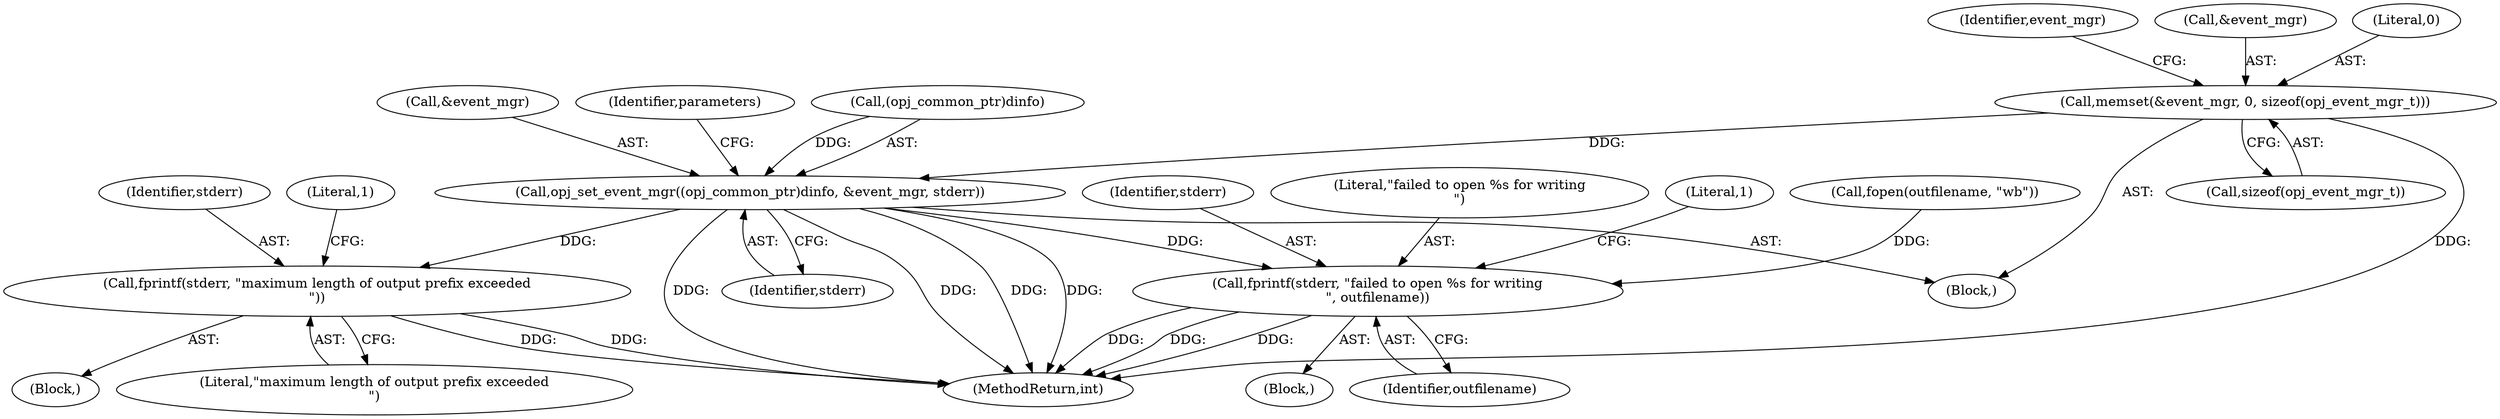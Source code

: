 digraph "0_openjpeg_6d8c0c06ee32dc03ba80acd48334e98728e56cf5@API" {
"1000162" [label="(Call,memset(&event_mgr, 0, sizeof(opj_event_mgr_t)))"];
"1000186" [label="(Call,opj_set_event_mgr((opj_common_ptr)dinfo, &event_mgr, stderr))"];
"1000312" [label="(Call,fprintf(stderr, \"maximum length of output prefix exceeded\n\"))"];
"1000326" [label="(Call,fprintf(stderr, \"failed to open %s for writing\n\", outfilename))"];
"1000190" [label="(Call,&event_mgr)"];
"1000192" [label="(Identifier,stderr)"];
"1000329" [label="(Identifier,outfilename)"];
"1000313" [label="(Identifier,stderr)"];
"1000186" [label="(Call,opj_set_event_mgr((opj_common_ptr)dinfo, &event_mgr, stderr))"];
"1000195" [label="(Identifier,parameters)"];
"1000314" [label="(Literal,\"maximum length of output prefix exceeded\n\")"];
"1000166" [label="(Call,sizeof(opj_event_mgr_t))"];
"1000162" [label="(Call,memset(&event_mgr, 0, sizeof(opj_event_mgr_t)))"];
"1000187" [label="(Call,(opj_common_ptr)dinfo)"];
"1000327" [label="(Identifier,stderr)"];
"1000311" [label="(Block,)"];
"1000328" [label="(Literal,\"failed to open %s for writing\n\")"];
"1000170" [label="(Identifier,event_mgr)"];
"1000326" [label="(Call,fprintf(stderr, \"failed to open %s for writing\n\", outfilename))"];
"1000331" [label="(Literal,1)"];
"1000319" [label="(Call,fopen(outfilename, \"wb\"))"];
"1000362" [label="(MethodReturn,int)"];
"1000163" [label="(Call,&event_mgr)"];
"1000113" [label="(Block,)"];
"1000312" [label="(Call,fprintf(stderr, \"maximum length of output prefix exceeded\n\"))"];
"1000325" [label="(Block,)"];
"1000316" [label="(Literal,1)"];
"1000165" [label="(Literal,0)"];
"1000162" -> "1000113"  [label="AST: "];
"1000162" -> "1000166"  [label="CFG: "];
"1000163" -> "1000162"  [label="AST: "];
"1000165" -> "1000162"  [label="AST: "];
"1000166" -> "1000162"  [label="AST: "];
"1000170" -> "1000162"  [label="CFG: "];
"1000162" -> "1000362"  [label="DDG: "];
"1000162" -> "1000186"  [label="DDG: "];
"1000186" -> "1000113"  [label="AST: "];
"1000186" -> "1000192"  [label="CFG: "];
"1000187" -> "1000186"  [label="AST: "];
"1000190" -> "1000186"  [label="AST: "];
"1000192" -> "1000186"  [label="AST: "];
"1000195" -> "1000186"  [label="CFG: "];
"1000186" -> "1000362"  [label="DDG: "];
"1000186" -> "1000362"  [label="DDG: "];
"1000186" -> "1000362"  [label="DDG: "];
"1000186" -> "1000362"  [label="DDG: "];
"1000187" -> "1000186"  [label="DDG: "];
"1000186" -> "1000312"  [label="DDG: "];
"1000186" -> "1000326"  [label="DDG: "];
"1000312" -> "1000311"  [label="AST: "];
"1000312" -> "1000314"  [label="CFG: "];
"1000313" -> "1000312"  [label="AST: "];
"1000314" -> "1000312"  [label="AST: "];
"1000316" -> "1000312"  [label="CFG: "];
"1000312" -> "1000362"  [label="DDG: "];
"1000312" -> "1000362"  [label="DDG: "];
"1000326" -> "1000325"  [label="AST: "];
"1000326" -> "1000329"  [label="CFG: "];
"1000327" -> "1000326"  [label="AST: "];
"1000328" -> "1000326"  [label="AST: "];
"1000329" -> "1000326"  [label="AST: "];
"1000331" -> "1000326"  [label="CFG: "];
"1000326" -> "1000362"  [label="DDG: "];
"1000326" -> "1000362"  [label="DDG: "];
"1000326" -> "1000362"  [label="DDG: "];
"1000319" -> "1000326"  [label="DDG: "];
}
